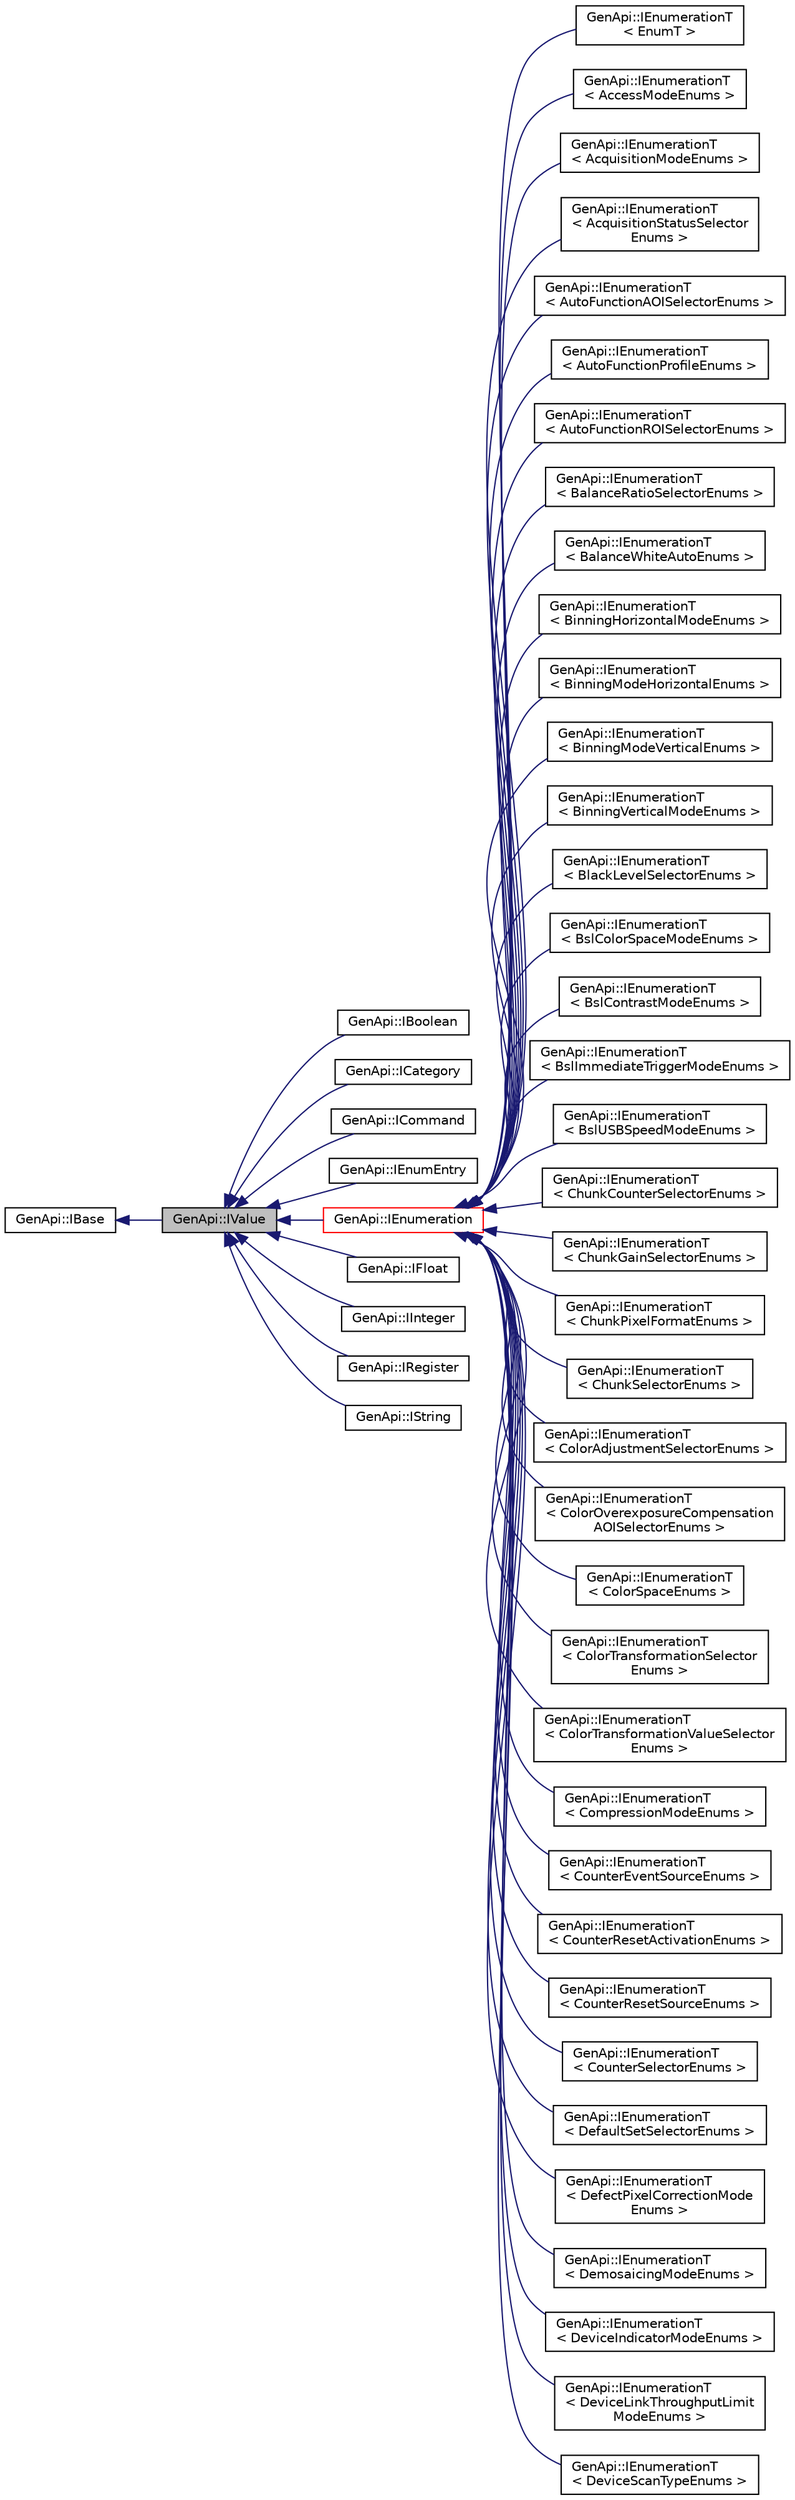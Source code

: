 digraph "GenApi::IValue"
{
  edge [fontname="Helvetica",fontsize="10",labelfontname="Helvetica",labelfontsize="10"];
  node [fontname="Helvetica",fontsize="10",shape=record];
  rankdir="LR";
  Node1 [label="GenApi::IValue",height=0.2,width=0.4,color="black", fillcolor="grey75", style="filled", fontcolor="black"];
  Node2 -> Node1 [dir="back",color="midnightblue",fontsize="10",style="solid",fontname="Helvetica"];
  Node2 [label="GenApi::IBase",height=0.2,width=0.4,color="black", fillcolor="white", style="filled",URL="$struct_gen_api_1_1_i_base.html",tooltip="Base interface common to all nodes. "];
  Node1 -> Node3 [dir="back",color="midnightblue",fontsize="10",style="solid",fontname="Helvetica"];
  Node3 [label="GenApi::IBoolean",height=0.2,width=0.4,color="black", fillcolor="white", style="filled",URL="$struct_gen_api_1_1_i_boolean.html",tooltip="Interface for Boolean properties. "];
  Node1 -> Node4 [dir="back",color="midnightblue",fontsize="10",style="solid",fontname="Helvetica"];
  Node4 [label="GenApi::ICategory",height=0.2,width=0.4,color="black", fillcolor="white", style="filled",URL="$struct_gen_api_1_1_i_category.html",tooltip="Gives access to a category node. "];
  Node1 -> Node5 [dir="back",color="midnightblue",fontsize="10",style="solid",fontname="Helvetica"];
  Node5 [label="GenApi::ICommand",height=0.2,width=0.4,color="black", fillcolor="white", style="filled",URL="$struct_gen_api_1_1_i_command.html"];
  Node1 -> Node6 [dir="back",color="midnightblue",fontsize="10",style="solid",fontname="Helvetica"];
  Node6 [label="GenApi::IEnumEntry",height=0.2,width=0.4,color="black", fillcolor="white", style="filled",URL="$struct_gen_api_1_1_i_enum_entry.html",tooltip="Interface of single enum value. "];
  Node1 -> Node7 [dir="back",color="midnightblue",fontsize="10",style="solid",fontname="Helvetica"];
  Node7 [label="GenApi::IEnumeration",height=0.2,width=0.4,color="red", fillcolor="white", style="filled",URL="$struct_gen_api_1_1_i_enumeration.html",tooltip="Interface for enumeration properties. "];
  Node7 -> Node8 [dir="back",color="midnightblue",fontsize="10",style="solid",fontname="Helvetica"];
  Node8 [label="GenApi::IEnumerationT\l\< EnumT \>",height=0.2,width=0.4,color="black", fillcolor="white", style="filled",URL="$struct_gen_api_1_1_i_enumeration_t.html",tooltip="Interface for enumeration properties. "];
  Node7 -> Node9 [dir="back",color="midnightblue",fontsize="10",style="solid",fontname="Helvetica"];
  Node9 [label="GenApi::IEnumerationT\l\< AccessModeEnums \>",height=0.2,width=0.4,color="black", fillcolor="white", style="filled",URL="$struct_gen_api_1_1_i_enumeration_t.html"];
  Node7 -> Node10 [dir="back",color="midnightblue",fontsize="10",style="solid",fontname="Helvetica"];
  Node10 [label="GenApi::IEnumerationT\l\< AcquisitionModeEnums \>",height=0.2,width=0.4,color="black", fillcolor="white", style="filled",URL="$struct_gen_api_1_1_i_enumeration_t.html"];
  Node7 -> Node11 [dir="back",color="midnightblue",fontsize="10",style="solid",fontname="Helvetica"];
  Node11 [label="GenApi::IEnumerationT\l\< AcquisitionStatusSelector\lEnums \>",height=0.2,width=0.4,color="black", fillcolor="white", style="filled",URL="$struct_gen_api_1_1_i_enumeration_t.html"];
  Node7 -> Node12 [dir="back",color="midnightblue",fontsize="10",style="solid",fontname="Helvetica"];
  Node12 [label="GenApi::IEnumerationT\l\< AutoFunctionAOISelectorEnums \>",height=0.2,width=0.4,color="black", fillcolor="white", style="filled",URL="$struct_gen_api_1_1_i_enumeration_t.html"];
  Node7 -> Node13 [dir="back",color="midnightblue",fontsize="10",style="solid",fontname="Helvetica"];
  Node13 [label="GenApi::IEnumerationT\l\< AutoFunctionProfileEnums \>",height=0.2,width=0.4,color="black", fillcolor="white", style="filled",URL="$struct_gen_api_1_1_i_enumeration_t.html"];
  Node7 -> Node14 [dir="back",color="midnightblue",fontsize="10",style="solid",fontname="Helvetica"];
  Node14 [label="GenApi::IEnumerationT\l\< AutoFunctionROISelectorEnums \>",height=0.2,width=0.4,color="black", fillcolor="white", style="filled",URL="$struct_gen_api_1_1_i_enumeration_t.html"];
  Node7 -> Node15 [dir="back",color="midnightblue",fontsize="10",style="solid",fontname="Helvetica"];
  Node15 [label="GenApi::IEnumerationT\l\< BalanceRatioSelectorEnums \>",height=0.2,width=0.4,color="black", fillcolor="white", style="filled",URL="$struct_gen_api_1_1_i_enumeration_t.html"];
  Node7 -> Node16 [dir="back",color="midnightblue",fontsize="10",style="solid",fontname="Helvetica"];
  Node16 [label="GenApi::IEnumerationT\l\< BalanceWhiteAutoEnums \>",height=0.2,width=0.4,color="black", fillcolor="white", style="filled",URL="$struct_gen_api_1_1_i_enumeration_t.html"];
  Node7 -> Node17 [dir="back",color="midnightblue",fontsize="10",style="solid",fontname="Helvetica"];
  Node17 [label="GenApi::IEnumerationT\l\< BinningHorizontalModeEnums \>",height=0.2,width=0.4,color="black", fillcolor="white", style="filled",URL="$struct_gen_api_1_1_i_enumeration_t.html"];
  Node7 -> Node18 [dir="back",color="midnightblue",fontsize="10",style="solid",fontname="Helvetica"];
  Node18 [label="GenApi::IEnumerationT\l\< BinningModeHorizontalEnums \>",height=0.2,width=0.4,color="black", fillcolor="white", style="filled",URL="$struct_gen_api_1_1_i_enumeration_t.html"];
  Node7 -> Node19 [dir="back",color="midnightblue",fontsize="10",style="solid",fontname="Helvetica"];
  Node19 [label="GenApi::IEnumerationT\l\< BinningModeVerticalEnums \>",height=0.2,width=0.4,color="black", fillcolor="white", style="filled",URL="$struct_gen_api_1_1_i_enumeration_t.html"];
  Node7 -> Node20 [dir="back",color="midnightblue",fontsize="10",style="solid",fontname="Helvetica"];
  Node20 [label="GenApi::IEnumerationT\l\< BinningVerticalModeEnums \>",height=0.2,width=0.4,color="black", fillcolor="white", style="filled",URL="$struct_gen_api_1_1_i_enumeration_t.html"];
  Node7 -> Node21 [dir="back",color="midnightblue",fontsize="10",style="solid",fontname="Helvetica"];
  Node21 [label="GenApi::IEnumerationT\l\< BlackLevelSelectorEnums \>",height=0.2,width=0.4,color="black", fillcolor="white", style="filled",URL="$struct_gen_api_1_1_i_enumeration_t.html"];
  Node7 -> Node22 [dir="back",color="midnightblue",fontsize="10",style="solid",fontname="Helvetica"];
  Node22 [label="GenApi::IEnumerationT\l\< BslColorSpaceModeEnums \>",height=0.2,width=0.4,color="black", fillcolor="white", style="filled",URL="$struct_gen_api_1_1_i_enumeration_t.html"];
  Node7 -> Node23 [dir="back",color="midnightblue",fontsize="10",style="solid",fontname="Helvetica"];
  Node23 [label="GenApi::IEnumerationT\l\< BslContrastModeEnums \>",height=0.2,width=0.4,color="black", fillcolor="white", style="filled",URL="$struct_gen_api_1_1_i_enumeration_t.html"];
  Node7 -> Node24 [dir="back",color="midnightblue",fontsize="10",style="solid",fontname="Helvetica"];
  Node24 [label="GenApi::IEnumerationT\l\< BslImmediateTriggerModeEnums \>",height=0.2,width=0.4,color="black", fillcolor="white", style="filled",URL="$struct_gen_api_1_1_i_enumeration_t.html"];
  Node7 -> Node25 [dir="back",color="midnightblue",fontsize="10",style="solid",fontname="Helvetica"];
  Node25 [label="GenApi::IEnumerationT\l\< BslUSBSpeedModeEnums \>",height=0.2,width=0.4,color="black", fillcolor="white", style="filled",URL="$struct_gen_api_1_1_i_enumeration_t.html"];
  Node7 -> Node26 [dir="back",color="midnightblue",fontsize="10",style="solid",fontname="Helvetica"];
  Node26 [label="GenApi::IEnumerationT\l\< ChunkCounterSelectorEnums \>",height=0.2,width=0.4,color="black", fillcolor="white", style="filled",URL="$struct_gen_api_1_1_i_enumeration_t.html"];
  Node7 -> Node27 [dir="back",color="midnightblue",fontsize="10",style="solid",fontname="Helvetica"];
  Node27 [label="GenApi::IEnumerationT\l\< ChunkGainSelectorEnums \>",height=0.2,width=0.4,color="black", fillcolor="white", style="filled",URL="$struct_gen_api_1_1_i_enumeration_t.html"];
  Node7 -> Node28 [dir="back",color="midnightblue",fontsize="10",style="solid",fontname="Helvetica"];
  Node28 [label="GenApi::IEnumerationT\l\< ChunkPixelFormatEnums \>",height=0.2,width=0.4,color="black", fillcolor="white", style="filled",URL="$struct_gen_api_1_1_i_enumeration_t.html"];
  Node7 -> Node29 [dir="back",color="midnightblue",fontsize="10",style="solid",fontname="Helvetica"];
  Node29 [label="GenApi::IEnumerationT\l\< ChunkSelectorEnums \>",height=0.2,width=0.4,color="black", fillcolor="white", style="filled",URL="$struct_gen_api_1_1_i_enumeration_t.html"];
  Node7 -> Node30 [dir="back",color="midnightblue",fontsize="10",style="solid",fontname="Helvetica"];
  Node30 [label="GenApi::IEnumerationT\l\< ColorAdjustmentSelectorEnums \>",height=0.2,width=0.4,color="black", fillcolor="white", style="filled",URL="$struct_gen_api_1_1_i_enumeration_t.html"];
  Node7 -> Node31 [dir="back",color="midnightblue",fontsize="10",style="solid",fontname="Helvetica"];
  Node31 [label="GenApi::IEnumerationT\l\< ColorOverexposureCompensation\lAOISelectorEnums \>",height=0.2,width=0.4,color="black", fillcolor="white", style="filled",URL="$struct_gen_api_1_1_i_enumeration_t.html"];
  Node7 -> Node32 [dir="back",color="midnightblue",fontsize="10",style="solid",fontname="Helvetica"];
  Node32 [label="GenApi::IEnumerationT\l\< ColorSpaceEnums \>",height=0.2,width=0.4,color="black", fillcolor="white", style="filled",URL="$struct_gen_api_1_1_i_enumeration_t.html"];
  Node7 -> Node33 [dir="back",color="midnightblue",fontsize="10",style="solid",fontname="Helvetica"];
  Node33 [label="GenApi::IEnumerationT\l\< ColorTransformationSelector\lEnums \>",height=0.2,width=0.4,color="black", fillcolor="white", style="filled",URL="$struct_gen_api_1_1_i_enumeration_t.html"];
  Node7 -> Node34 [dir="back",color="midnightblue",fontsize="10",style="solid",fontname="Helvetica"];
  Node34 [label="GenApi::IEnumerationT\l\< ColorTransformationValueSelector\lEnums \>",height=0.2,width=0.4,color="black", fillcolor="white", style="filled",URL="$struct_gen_api_1_1_i_enumeration_t.html"];
  Node7 -> Node35 [dir="back",color="midnightblue",fontsize="10",style="solid",fontname="Helvetica"];
  Node35 [label="GenApi::IEnumerationT\l\< CompressionModeEnums \>",height=0.2,width=0.4,color="black", fillcolor="white", style="filled",URL="$struct_gen_api_1_1_i_enumeration_t.html"];
  Node7 -> Node36 [dir="back",color="midnightblue",fontsize="10",style="solid",fontname="Helvetica"];
  Node36 [label="GenApi::IEnumerationT\l\< CounterEventSourceEnums \>",height=0.2,width=0.4,color="black", fillcolor="white", style="filled",URL="$struct_gen_api_1_1_i_enumeration_t.html"];
  Node7 -> Node37 [dir="back",color="midnightblue",fontsize="10",style="solid",fontname="Helvetica"];
  Node37 [label="GenApi::IEnumerationT\l\< CounterResetActivationEnums \>",height=0.2,width=0.4,color="black", fillcolor="white", style="filled",URL="$struct_gen_api_1_1_i_enumeration_t.html"];
  Node7 -> Node38 [dir="back",color="midnightblue",fontsize="10",style="solid",fontname="Helvetica"];
  Node38 [label="GenApi::IEnumerationT\l\< CounterResetSourceEnums \>",height=0.2,width=0.4,color="black", fillcolor="white", style="filled",URL="$struct_gen_api_1_1_i_enumeration_t.html"];
  Node7 -> Node39 [dir="back",color="midnightblue",fontsize="10",style="solid",fontname="Helvetica"];
  Node39 [label="GenApi::IEnumerationT\l\< CounterSelectorEnums \>",height=0.2,width=0.4,color="black", fillcolor="white", style="filled",URL="$struct_gen_api_1_1_i_enumeration_t.html"];
  Node7 -> Node40 [dir="back",color="midnightblue",fontsize="10",style="solid",fontname="Helvetica"];
  Node40 [label="GenApi::IEnumerationT\l\< DefaultSetSelectorEnums \>",height=0.2,width=0.4,color="black", fillcolor="white", style="filled",URL="$struct_gen_api_1_1_i_enumeration_t.html"];
  Node7 -> Node41 [dir="back",color="midnightblue",fontsize="10",style="solid",fontname="Helvetica"];
  Node41 [label="GenApi::IEnumerationT\l\< DefectPixelCorrectionMode\lEnums \>",height=0.2,width=0.4,color="black", fillcolor="white", style="filled",URL="$struct_gen_api_1_1_i_enumeration_t.html"];
  Node7 -> Node42 [dir="back",color="midnightblue",fontsize="10",style="solid",fontname="Helvetica"];
  Node42 [label="GenApi::IEnumerationT\l\< DemosaicingModeEnums \>",height=0.2,width=0.4,color="black", fillcolor="white", style="filled",URL="$struct_gen_api_1_1_i_enumeration_t.html"];
  Node7 -> Node43 [dir="back",color="midnightblue",fontsize="10",style="solid",fontname="Helvetica"];
  Node43 [label="GenApi::IEnumerationT\l\< DeviceIndicatorModeEnums \>",height=0.2,width=0.4,color="black", fillcolor="white", style="filled",URL="$struct_gen_api_1_1_i_enumeration_t.html"];
  Node7 -> Node44 [dir="back",color="midnightblue",fontsize="10",style="solid",fontname="Helvetica"];
  Node44 [label="GenApi::IEnumerationT\l\< DeviceLinkThroughputLimit\lModeEnums \>",height=0.2,width=0.4,color="black", fillcolor="white", style="filled",URL="$struct_gen_api_1_1_i_enumeration_t.html"];
  Node7 -> Node45 [dir="back",color="midnightblue",fontsize="10",style="solid",fontname="Helvetica"];
  Node45 [label="GenApi::IEnumerationT\l\< DeviceScanTypeEnums \>",height=0.2,width=0.4,color="black", fillcolor="white", style="filled",URL="$struct_gen_api_1_1_i_enumeration_t.html"];
  Node1 -> Node46 [dir="back",color="midnightblue",fontsize="10",style="solid",fontname="Helvetica"];
  Node46 [label="GenApi::IFloat",height=0.2,width=0.4,color="black", fillcolor="white", style="filled",URL="$struct_gen_api_1_1_i_float.html",tooltip="Interface for float properties. "];
  Node1 -> Node47 [dir="back",color="midnightblue",fontsize="10",style="solid",fontname="Helvetica"];
  Node47 [label="GenApi::IInteger",height=0.2,width=0.4,color="black", fillcolor="white", style="filled",URL="$struct_gen_api_1_1_i_integer.html",tooltip="Interface for integer properties. "];
  Node1 -> Node48 [dir="back",color="midnightblue",fontsize="10",style="solid",fontname="Helvetica"];
  Node48 [label="GenApi::IRegister",height=0.2,width=0.4,color="black", fillcolor="white", style="filled",URL="$struct_gen_api_1_1_i_register.html",tooltip="Interface for registers. "];
  Node1 -> Node49 [dir="back",color="midnightblue",fontsize="10",style="solid",fontname="Helvetica"];
  Node49 [label="GenApi::IString",height=0.2,width=0.4,color="black", fillcolor="white", style="filled",URL="$struct_gen_api_1_1_i_string.html",tooltip="Interface for string properties. "];
}

